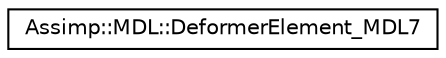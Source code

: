 digraph "Graphical Class Hierarchy"
{
  edge [fontname="Helvetica",fontsize="10",labelfontname="Helvetica",labelfontsize="10"];
  node [fontname="Helvetica",fontsize="10",shape=record];
  rankdir="LR";
  Node1 [label="Assimp::MDL::DeformerElement_MDL7",height=0.2,width=0.4,color="black", fillcolor="white", style="filled",URL="$struct_assimp_1_1_m_d_l_1_1_deformer_element___m_d_l7.html",tooltip="Deformer element in a MDL7 file. "];
}
